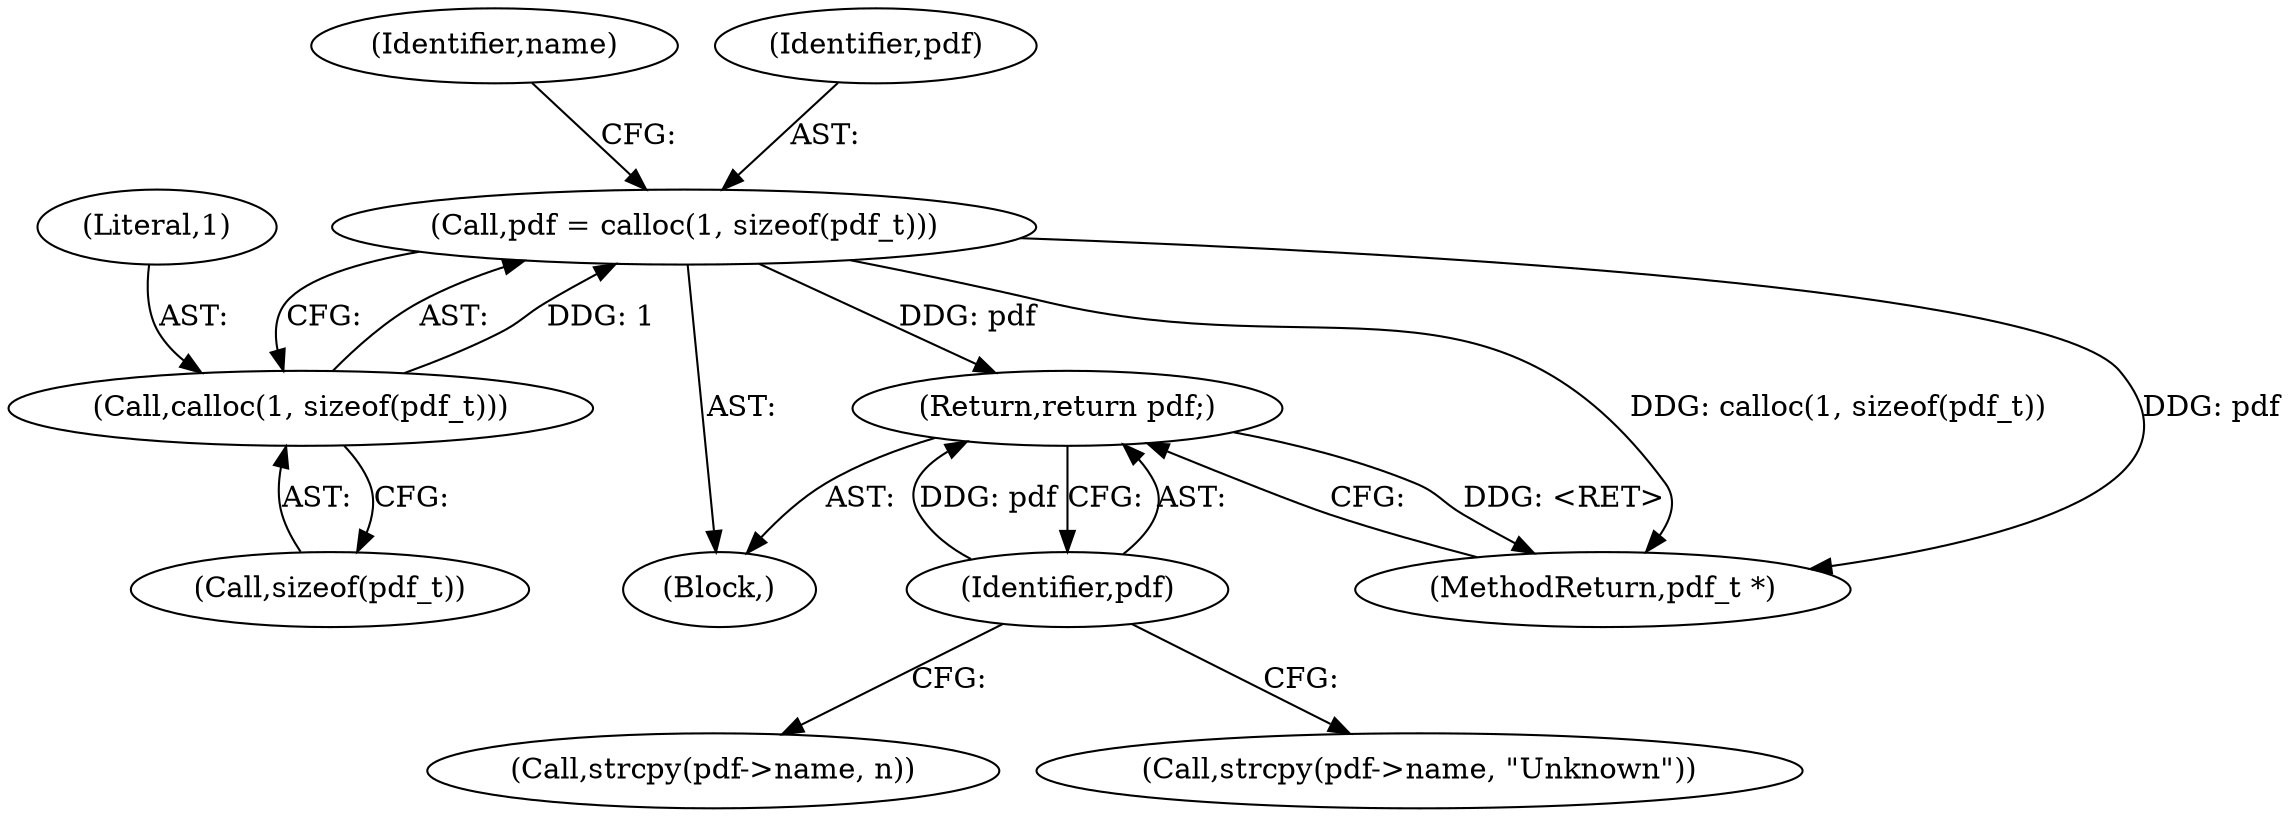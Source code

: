 digraph "1_pdfresurrect_0c4120fffa3dffe97b95c486a120eded82afe8a6_8@pointer" {
"1000158" [label="(Return,return pdf;)"];
"1000159" [label="(Identifier,pdf)"];
"1000107" [label="(Call,pdf = calloc(1, sizeof(pdf_t)))"];
"1000109" [label="(Call,calloc(1, sizeof(pdf_t)))"];
"1000158" [label="(Return,return pdf;)"];
"1000110" [label="(Literal,1)"];
"1000114" [label="(Identifier,name)"];
"1000111" [label="(Call,sizeof(pdf_t))"];
"1000137" [label="(Call,strcpy(pdf->name, n))"];
"1000159" [label="(Identifier,pdf)"];
"1000104" [label="(Block,)"];
"1000153" [label="(Call,strcpy(pdf->name, \"Unknown\"))"];
"1000107" [label="(Call,pdf = calloc(1, sizeof(pdf_t)))"];
"1000109" [label="(Call,calloc(1, sizeof(pdf_t)))"];
"1000108" [label="(Identifier,pdf)"];
"1000160" [label="(MethodReturn,pdf_t *)"];
"1000158" -> "1000104"  [label="AST: "];
"1000158" -> "1000159"  [label="CFG: "];
"1000159" -> "1000158"  [label="AST: "];
"1000160" -> "1000158"  [label="CFG: "];
"1000158" -> "1000160"  [label="DDG: <RET>"];
"1000159" -> "1000158"  [label="DDG: pdf"];
"1000107" -> "1000158"  [label="DDG: pdf"];
"1000159" -> "1000137"  [label="CFG: "];
"1000159" -> "1000153"  [label="CFG: "];
"1000107" -> "1000104"  [label="AST: "];
"1000107" -> "1000109"  [label="CFG: "];
"1000108" -> "1000107"  [label="AST: "];
"1000109" -> "1000107"  [label="AST: "];
"1000114" -> "1000107"  [label="CFG: "];
"1000107" -> "1000160"  [label="DDG: pdf"];
"1000107" -> "1000160"  [label="DDG: calloc(1, sizeof(pdf_t))"];
"1000109" -> "1000107"  [label="DDG: 1"];
"1000109" -> "1000111"  [label="CFG: "];
"1000110" -> "1000109"  [label="AST: "];
"1000111" -> "1000109"  [label="AST: "];
}
